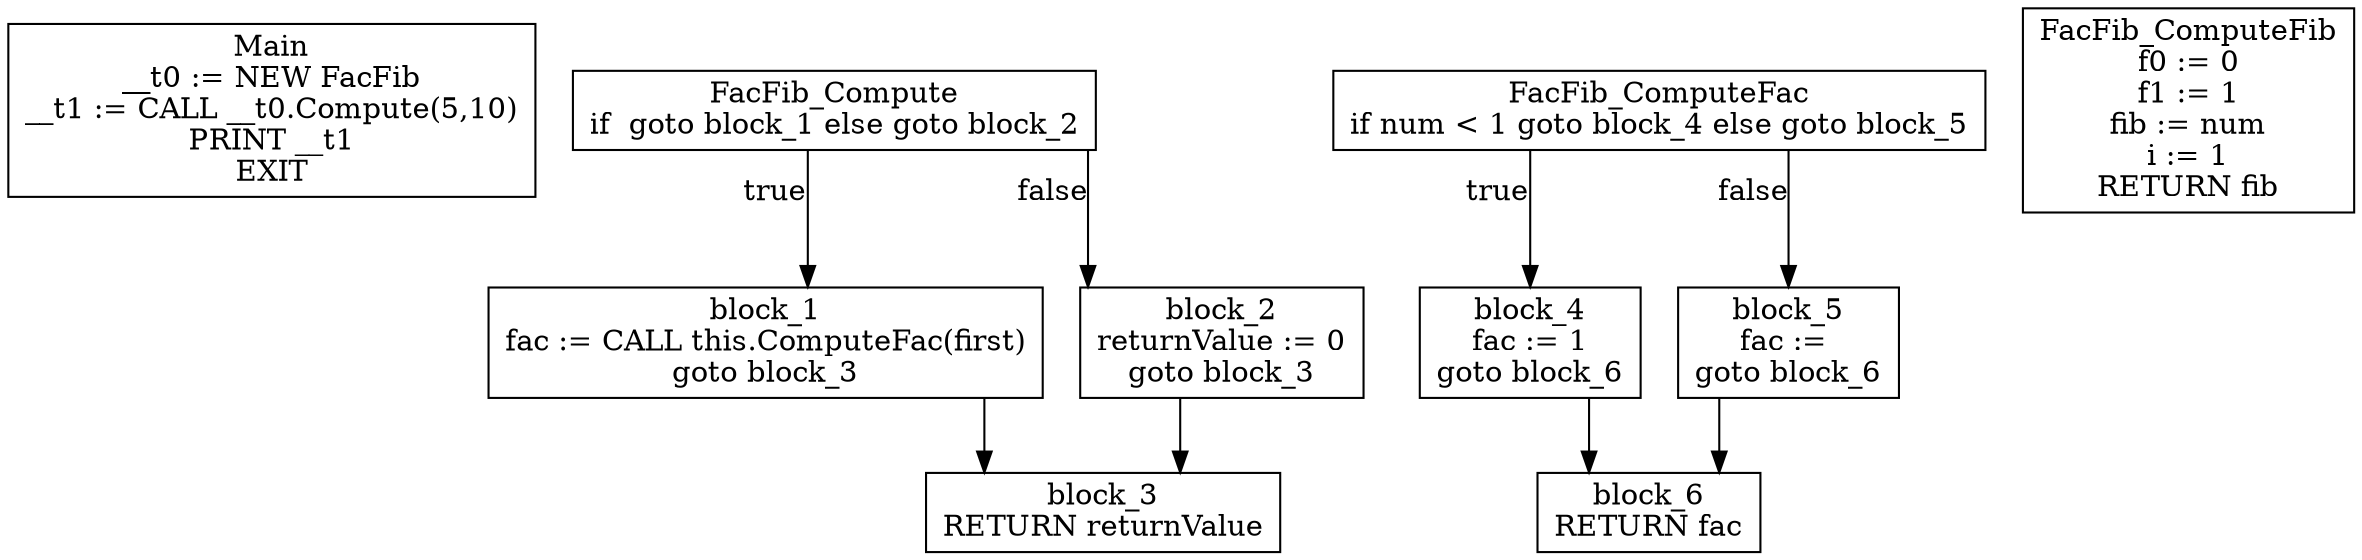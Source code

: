 digraph CFG {
graph [splines=ortho];
node [shape=box];
Main [label="Main\n__t0 := NEW FacFib\n__t1 := CALL __t0.Compute(5,10)\nPRINT __t1\nEXIT\n"];
FacFib_Compute -> block_1 [xlabel="true"];
FacFib_Compute -> block_2 [xlabel="false"];
FacFib_Compute [label="FacFib_Compute\nif  goto block_1 else goto block_2\n"];
block_1 -> block_3;
block_1 [label="block_1\nfac := CALL this.ComputeFac(first)\ngoto block_3\n"];
block_2 -> block_3;
block_2 [label="block_2\nreturnValue := 0\ngoto block_3\n"];
block_3 [label="block_3\nRETURN returnValue\n"];
FacFib_ComputeFac -> block_4 [xlabel="true"];
FacFib_ComputeFac -> block_5 [xlabel="false"];
FacFib_ComputeFac [label="FacFib_ComputeFac\nif num < 1 goto block_4 else goto block_5\n"];
block_4 -> block_6;
block_4 [label="block_4\nfac := 1\ngoto block_6\n"];
block_5 -> block_6;
block_5 [label="block_5\nfac := \ngoto block_6\n"];
block_6 [label="block_6\nRETURN fac\n"];
FacFib_ComputeFib [label="FacFib_ComputeFib\nf0 := 0\nf1 := 1\nfib := num\ni := 1\nRETURN fib\n"];
}
